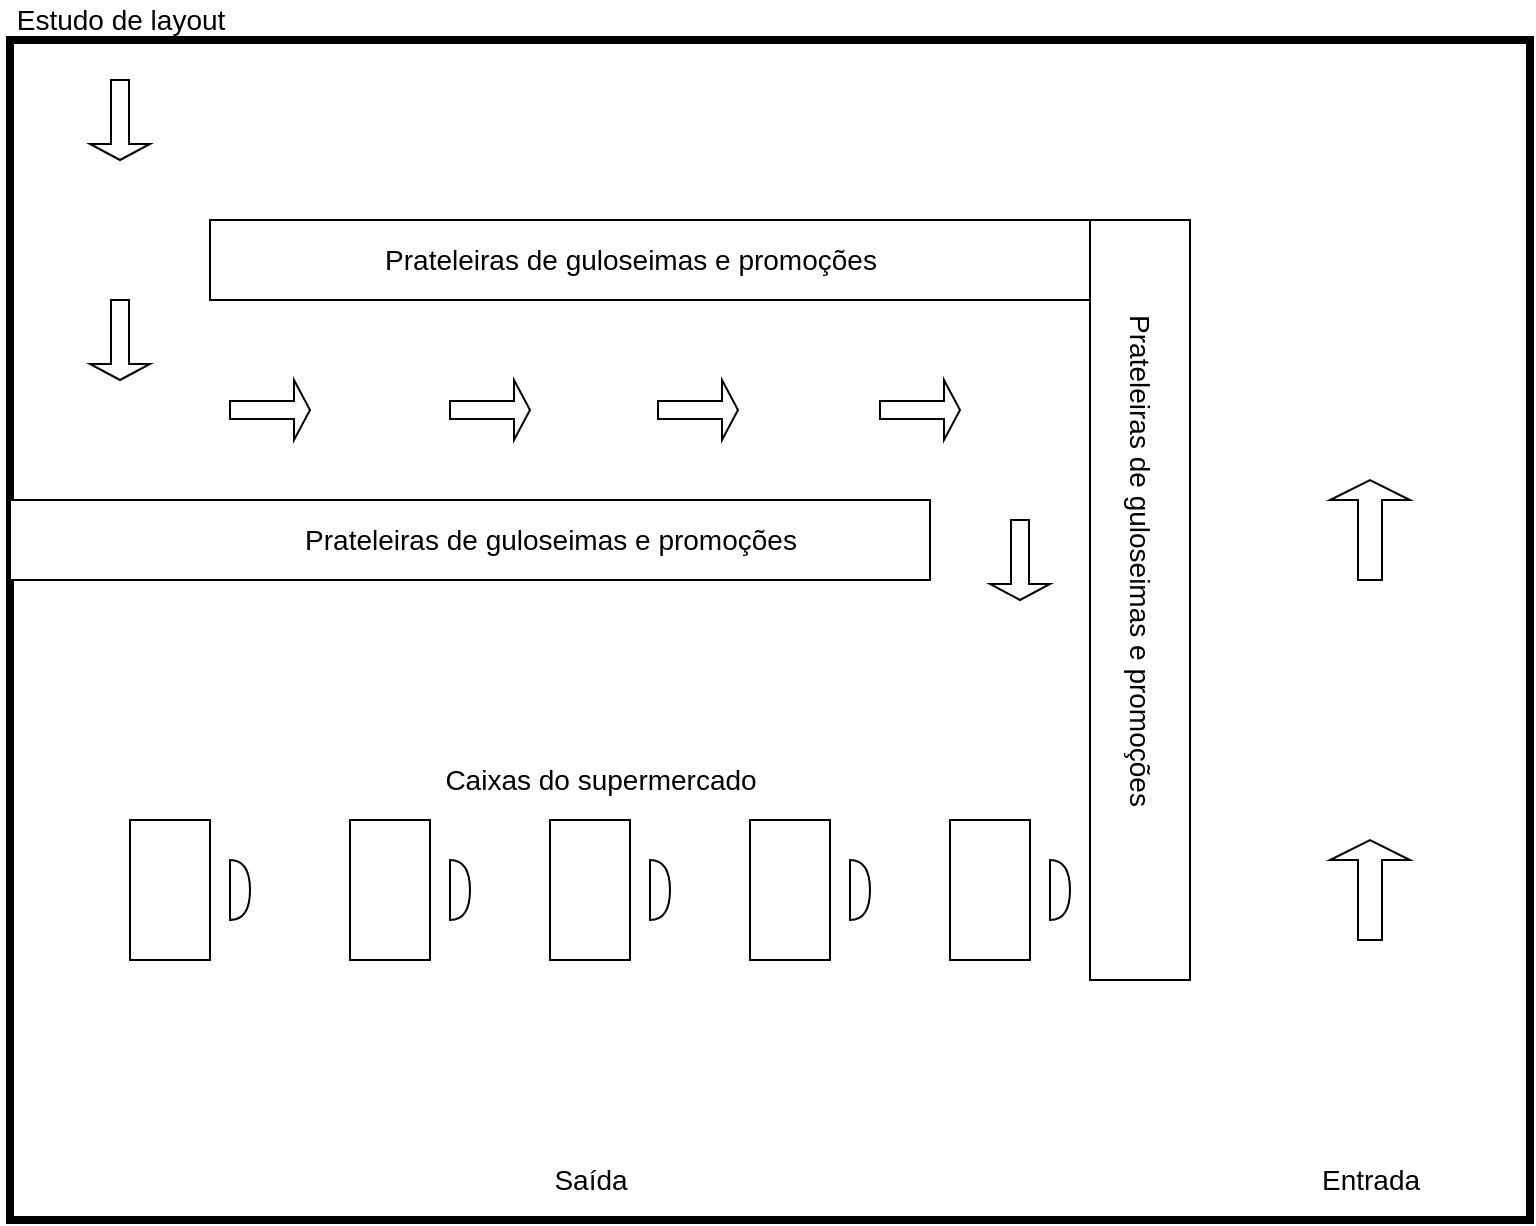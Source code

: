 <mxfile version="17.4.5" type="device"><diagram id="YSY5DfSSUOzMwKPDd2eY" name="Page-1"><mxGraphModel dx="915" dy="540" grid="1" gridSize="10" guides="1" tooltips="1" connect="1" arrows="1" fold="1" page="1" pageScale="1" pageWidth="827" pageHeight="1169" math="0" shadow="0"><root><mxCell id="0"/><mxCell id="1" parent="0"/><mxCell id="xCyksXOkomsxNdFXDkkF-1" value="" style="rounded=0;whiteSpace=wrap;html=1;strokeWidth=4;" parent="1" vertex="1"><mxGeometry x="40" y="40" width="760" height="590" as="geometry"/></mxCell><mxCell id="lmRL322rmCQeh-Riysr--1" value="" style="rounded=0;whiteSpace=wrap;html=1;strokeWidth=1;" parent="1" vertex="1"><mxGeometry x="100" y="430" width="40" height="70" as="geometry"/></mxCell><mxCell id="lmRL322rmCQeh-Riysr--2" value="" style="rounded=0;whiteSpace=wrap;html=1;strokeWidth=1;" parent="1" vertex="1"><mxGeometry x="210" y="430" width="40" height="70" as="geometry"/></mxCell><mxCell id="lmRL322rmCQeh-Riysr--3" value="" style="rounded=0;whiteSpace=wrap;html=1;strokeWidth=1;" parent="1" vertex="1"><mxGeometry x="310" y="430" width="40" height="70" as="geometry"/></mxCell><mxCell id="lmRL322rmCQeh-Riysr--4" value="" style="rounded=0;whiteSpace=wrap;html=1;strokeWidth=1;" parent="1" vertex="1"><mxGeometry x="410" y="430" width="40" height="70" as="geometry"/></mxCell><mxCell id="lmRL322rmCQeh-Riysr--5" value="" style="rounded=0;whiteSpace=wrap;html=1;strokeWidth=1;" parent="1" vertex="1"><mxGeometry x="510" y="430" width="40" height="70" as="geometry"/></mxCell><mxCell id="lmRL322rmCQeh-Riysr--6" value="" style="shape=or;whiteSpace=wrap;html=1;strokeWidth=1;" parent="1" vertex="1"><mxGeometry x="260" y="450" width="10" height="30" as="geometry"/></mxCell><mxCell id="lmRL322rmCQeh-Riysr--7" value="" style="shape=or;whiteSpace=wrap;html=1;strokeWidth=1;" parent="1" vertex="1"><mxGeometry x="360" y="450" width="10" height="30" as="geometry"/></mxCell><mxCell id="lmRL322rmCQeh-Riysr--8" value="" style="shape=or;whiteSpace=wrap;html=1;strokeWidth=1;" parent="1" vertex="1"><mxGeometry x="460" y="450" width="10" height="30" as="geometry"/></mxCell><mxCell id="lmRL322rmCQeh-Riysr--9" value="" style="shape=or;whiteSpace=wrap;html=1;strokeWidth=1;" parent="1" vertex="1"><mxGeometry x="560" y="450" width="10" height="30" as="geometry"/></mxCell><mxCell id="lmRL322rmCQeh-Riysr--10" value="" style="rounded=0;whiteSpace=wrap;html=1;strokeWidth=1;" parent="1" vertex="1"><mxGeometry x="580" y="130" width="50" height="380" as="geometry"/></mxCell><mxCell id="lmRL322rmCQeh-Riysr--11" value="" style="rounded=0;whiteSpace=wrap;html=1;strokeWidth=1;" parent="1" vertex="1"><mxGeometry x="140" y="130" width="440" height="40" as="geometry"/></mxCell><mxCell id="lmRL322rmCQeh-Riysr--12" value="" style="rounded=0;whiteSpace=wrap;html=1;strokeWidth=1;" parent="1" vertex="1"><mxGeometry x="40" y="270" width="460" height="40" as="geometry"/></mxCell><mxCell id="lmRL322rmCQeh-Riysr--13" value="" style="shape=or;whiteSpace=wrap;html=1;strokeWidth=1;" parent="1" vertex="1"><mxGeometry x="150" y="450" width="10" height="30" as="geometry"/></mxCell><mxCell id="lmRL322rmCQeh-Riysr--25" value="" style="shape=singleArrow;direction=south;whiteSpace=wrap;html=1;fontSize=14;strokeWidth=1;" parent="1" vertex="1"><mxGeometry x="80" y="60" width="30" height="40" as="geometry"/></mxCell><mxCell id="lmRL322rmCQeh-Riysr--26" value="" style="shape=singleArrow;direction=south;whiteSpace=wrap;html=1;fontSize=14;strokeWidth=1;" parent="1" vertex="1"><mxGeometry x="530" y="280" width="30" height="40" as="geometry"/></mxCell><mxCell id="lmRL322rmCQeh-Riysr--27" value="" style="shape=singleArrow;direction=east;whiteSpace=wrap;html=1;fontSize=14;strokeWidth=1;" parent="1" vertex="1"><mxGeometry x="150" y="210" width="40" height="30" as="geometry"/></mxCell><mxCell id="lmRL322rmCQeh-Riysr--28" value="" style="shape=singleArrow;direction=east;whiteSpace=wrap;html=1;fontSize=14;strokeWidth=1;" parent="1" vertex="1"><mxGeometry x="260" y="210" width="40" height="30" as="geometry"/></mxCell><mxCell id="lmRL322rmCQeh-Riysr--29" value="" style="shape=singleArrow;direction=east;whiteSpace=wrap;html=1;fontSize=14;strokeWidth=1;" parent="1" vertex="1"><mxGeometry x="364" y="210" width="40" height="30" as="geometry"/></mxCell><mxCell id="lmRL322rmCQeh-Riysr--30" value="" style="shape=singleArrow;direction=east;whiteSpace=wrap;html=1;fontSize=14;strokeWidth=1;" parent="1" vertex="1"><mxGeometry x="475" y="210" width="40" height="30" as="geometry"/></mxCell><mxCell id="lmRL322rmCQeh-Riysr--31" value="" style="shape=singleArrow;direction=south;whiteSpace=wrap;html=1;fontSize=14;strokeWidth=1;" parent="1" vertex="1"><mxGeometry x="80" y="170" width="30" height="40" as="geometry"/></mxCell><mxCell id="lmRL322rmCQeh-Riysr--32" value="Entrada" style="text;html=1;resizable=0;autosize=1;align=center;verticalAlign=middle;points=[];fillColor=none;strokeColor=none;rounded=0;fontSize=14;" parent="1" vertex="1"><mxGeometry x="690" y="600" width="60" height="20" as="geometry"/></mxCell><mxCell id="lmRL322rmCQeh-Riysr--33" value="Saída" style="text;html=1;resizable=0;autosize=1;align=center;verticalAlign=middle;points=[];fillColor=none;strokeColor=none;rounded=0;fontSize=14;" parent="1" vertex="1"><mxGeometry x="305" y="600" width="50" height="20" as="geometry"/></mxCell><mxCell id="lmRL322rmCQeh-Riysr--34" value="Caixas do supermercado" style="text;html=1;resizable=0;autosize=1;align=center;verticalAlign=middle;points=[];fillColor=none;strokeColor=none;rounded=0;fontSize=14;" parent="1" vertex="1"><mxGeometry x="250" y="400" width="170" height="20" as="geometry"/></mxCell><mxCell id="lmRL322rmCQeh-Riysr--35" value="" style="shape=singleArrow;direction=north;whiteSpace=wrap;html=1;fontSize=14;strokeWidth=1;" parent="1" vertex="1"><mxGeometry x="700" y="440" width="40" height="50" as="geometry"/></mxCell><mxCell id="lmRL322rmCQeh-Riysr--38" value="" style="shape=singleArrow;direction=north;whiteSpace=wrap;html=1;fontSize=14;strokeWidth=1;" parent="1" vertex="1"><mxGeometry x="700" y="260" width="40" height="50" as="geometry"/></mxCell><mxCell id="lmRL322rmCQeh-Riysr--42" value="Estudo de layout" style="text;html=1;resizable=0;autosize=1;align=center;verticalAlign=middle;points=[];fillColor=none;strokeColor=none;rounded=0;fontSize=14;" parent="1" vertex="1"><mxGeometry x="35" y="20" width="120" height="20" as="geometry"/></mxCell><mxCell id="EwmDI94_DoJ_jUF4tJ0b-2" value="&lt;font style=&quot;vertical-align: inherit&quot;&gt;&lt;font style=&quot;vertical-align: inherit&quot;&gt;Prateleiras de guloseimas e promoções&lt;/font&gt;&lt;/font&gt;" style="text;html=1;resizable=0;autosize=1;align=center;verticalAlign=middle;points=[];fillColor=none;strokeColor=none;rounded=0;fontSize=14;" vertex="1" parent="1"><mxGeometry x="220" y="140" width="260" height="20" as="geometry"/></mxCell><mxCell id="EwmDI94_DoJ_jUF4tJ0b-3" value="&lt;font style=&quot;vertical-align: inherit&quot;&gt;&lt;font style=&quot;vertical-align: inherit&quot;&gt;Prateleiras de guloseimas e promoções&lt;/font&gt;&lt;/font&gt;" style="text;html=1;resizable=0;autosize=1;align=center;verticalAlign=middle;points=[];fillColor=none;strokeColor=none;rounded=0;fontSize=14;" vertex="1" parent="1"><mxGeometry x="180" y="280" width="260" height="20" as="geometry"/></mxCell><mxCell id="EwmDI94_DoJ_jUF4tJ0b-4" value="&lt;font style=&quot;vertical-align: inherit&quot;&gt;&lt;font style=&quot;vertical-align: inherit&quot;&gt;Prateleiras de guloseimas e promoções&lt;/font&gt;&lt;/font&gt;" style="text;html=1;resizable=0;autosize=1;align=center;verticalAlign=middle;points=[];fillColor=none;strokeColor=none;rounded=0;fontSize=14;rotation=90;" vertex="1" parent="1"><mxGeometry x="475" y="290" width="260" height="20" as="geometry"/></mxCell></root></mxGraphModel></diagram></mxfile>